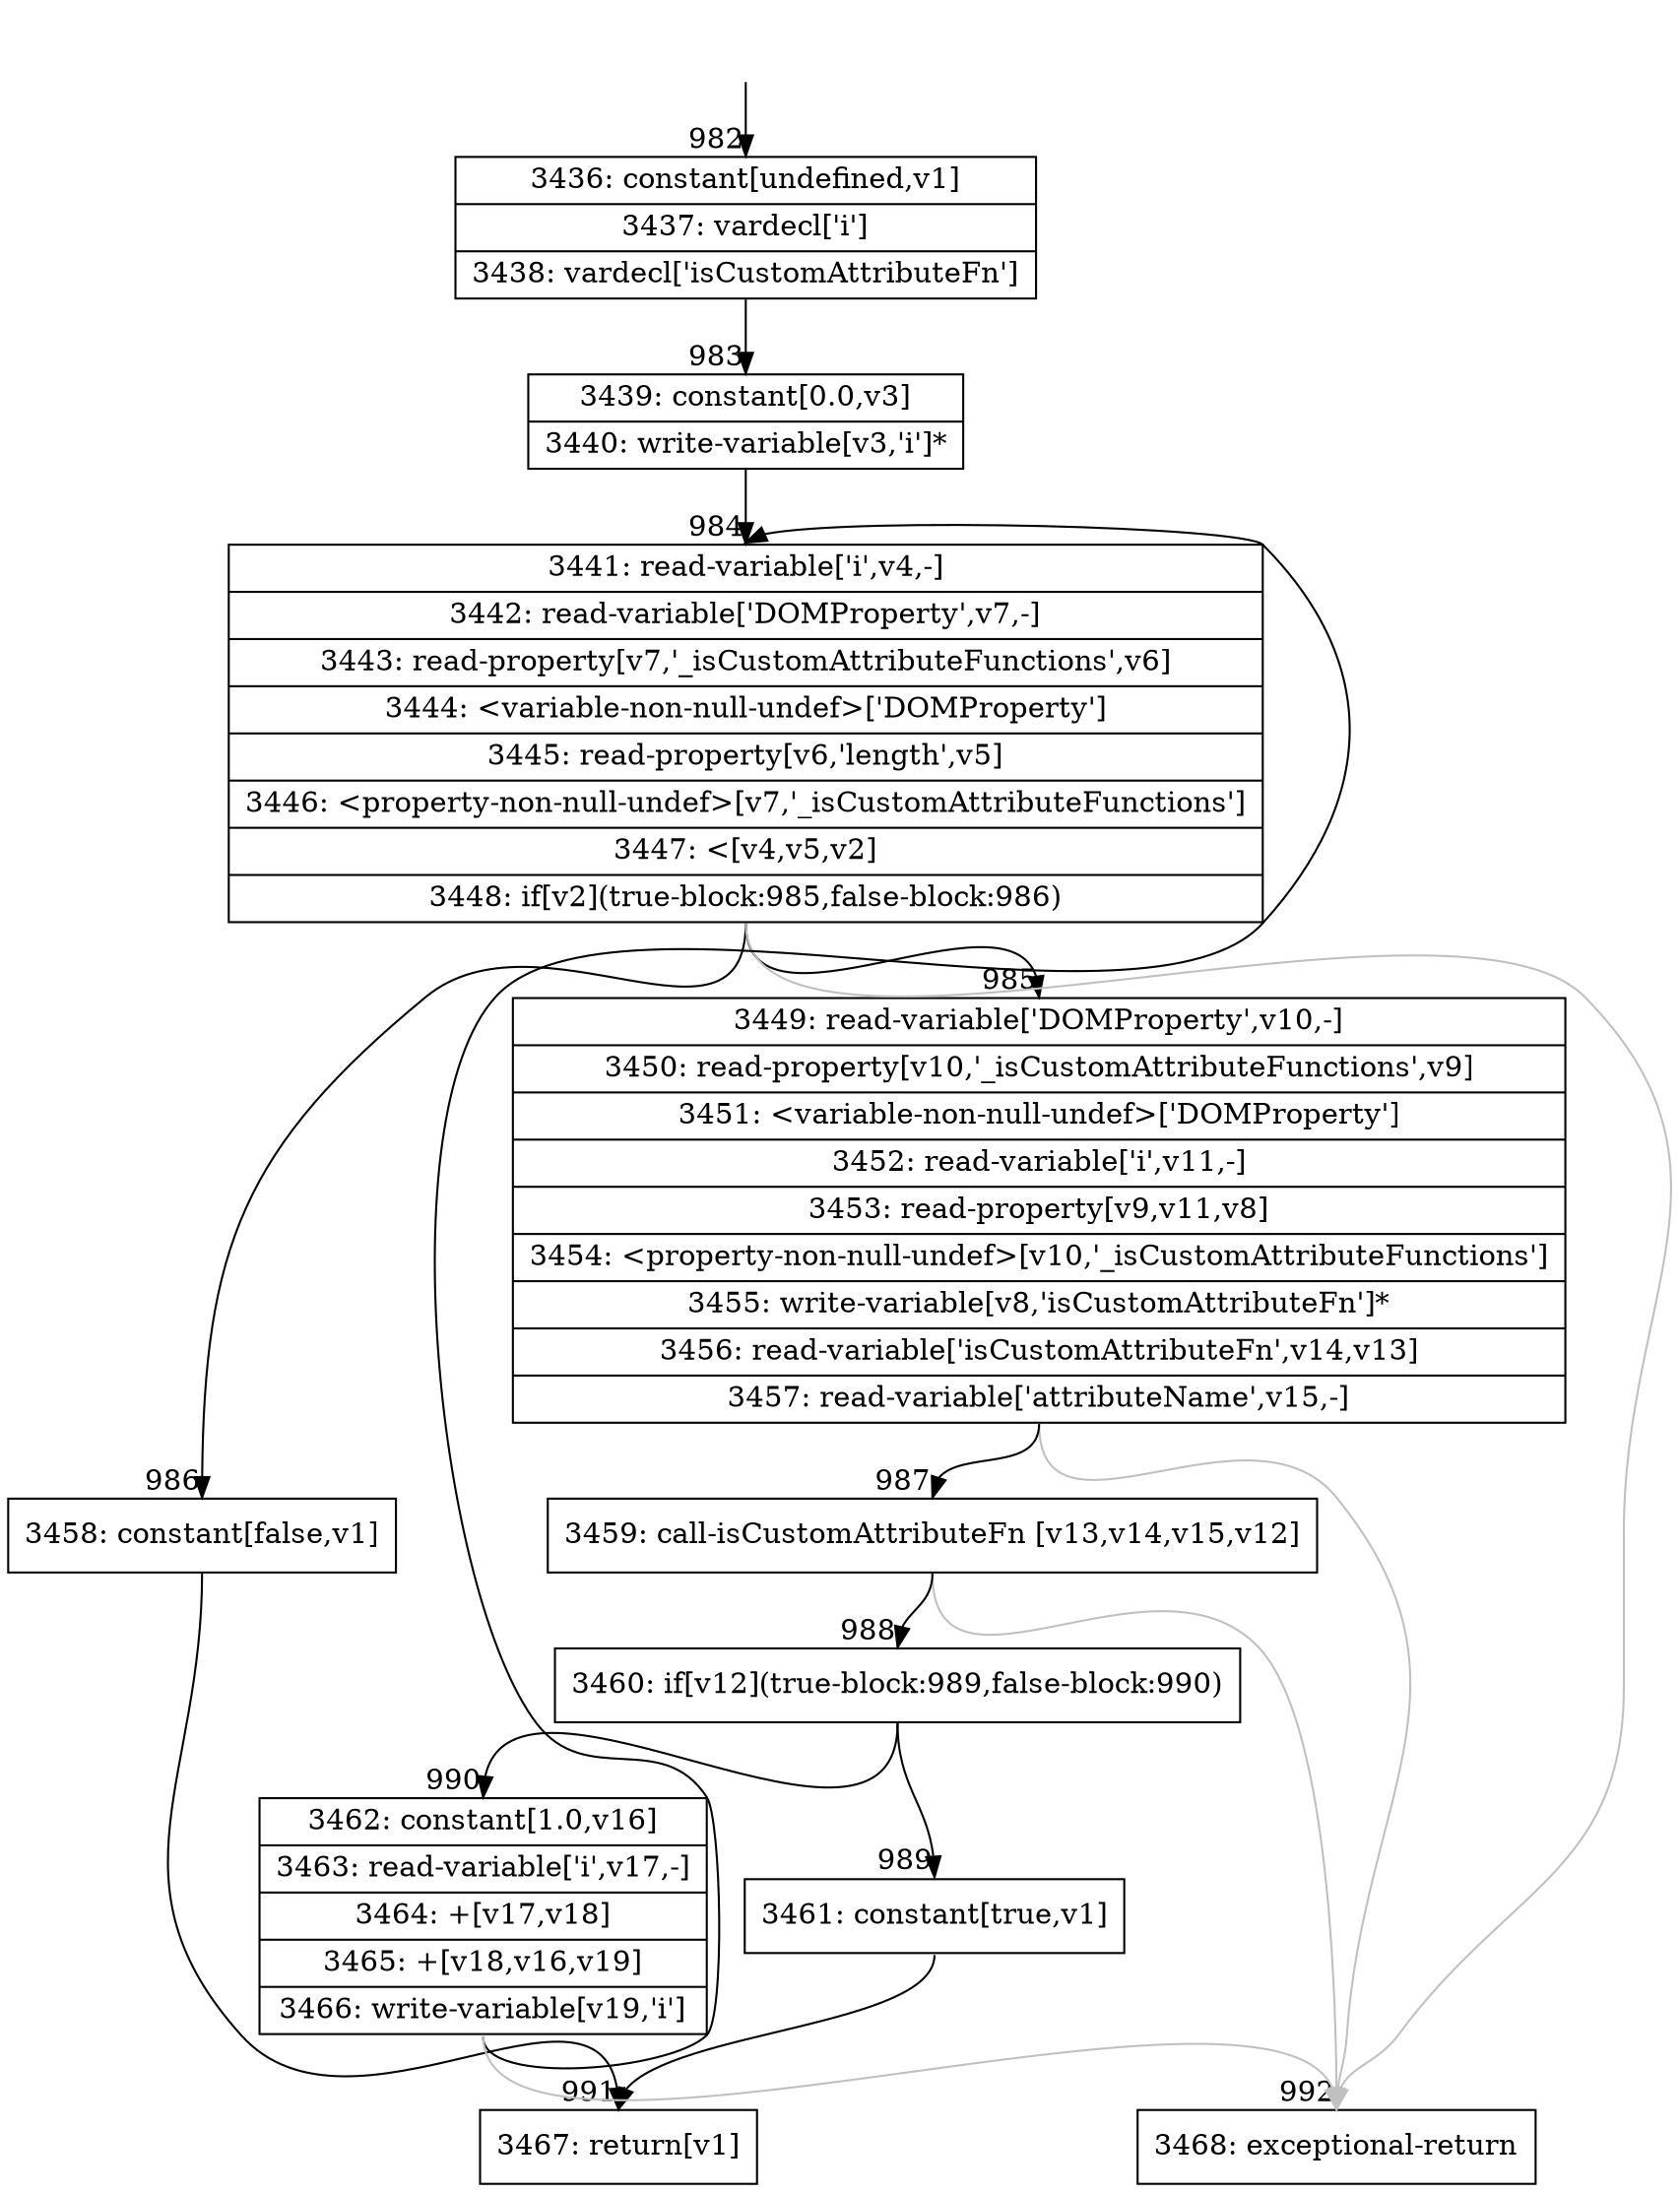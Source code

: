 digraph {
rankdir="TD"
BB_entry68[shape=none,label=""];
BB_entry68 -> BB982 [tailport=s, headport=n, headlabel="    982"]
BB982 [shape=record label="{3436: constant[undefined,v1]|3437: vardecl['i']|3438: vardecl['isCustomAttributeFn']}" ] 
BB982 -> BB983 [tailport=s, headport=n, headlabel="      983"]
BB983 [shape=record label="{3439: constant[0.0,v3]|3440: write-variable[v3,'i']*}" ] 
BB983 -> BB984 [tailport=s, headport=n, headlabel="      984"]
BB984 [shape=record label="{3441: read-variable['i',v4,-]|3442: read-variable['DOMProperty',v7,-]|3443: read-property[v7,'_isCustomAttributeFunctions',v6]|3444: \<variable-non-null-undef\>['DOMProperty']|3445: read-property[v6,'length',v5]|3446: \<property-non-null-undef\>[v7,'_isCustomAttributeFunctions']|3447: \<[v4,v5,v2]|3448: if[v2](true-block:985,false-block:986)}" ] 
BB984 -> BB985 [tailport=s, headport=n, headlabel="      985"]
BB984 -> BB986 [tailport=s, headport=n, headlabel="      986"]
BB984 -> BB992 [tailport=s, headport=n, color=gray, headlabel="      992"]
BB985 [shape=record label="{3449: read-variable['DOMProperty',v10,-]|3450: read-property[v10,'_isCustomAttributeFunctions',v9]|3451: \<variable-non-null-undef\>['DOMProperty']|3452: read-variable['i',v11,-]|3453: read-property[v9,v11,v8]|3454: \<property-non-null-undef\>[v10,'_isCustomAttributeFunctions']|3455: write-variable[v8,'isCustomAttributeFn']*|3456: read-variable['isCustomAttributeFn',v14,v13]|3457: read-variable['attributeName',v15,-]}" ] 
BB985 -> BB987 [tailport=s, headport=n, headlabel="      987"]
BB985 -> BB992 [tailport=s, headport=n, color=gray]
BB986 [shape=record label="{3458: constant[false,v1]}" ] 
BB986 -> BB991 [tailport=s, headport=n, headlabel="      991"]
BB987 [shape=record label="{3459: call-isCustomAttributeFn [v13,v14,v15,v12]}" ] 
BB987 -> BB988 [tailport=s, headport=n, headlabel="      988"]
BB987 -> BB992 [tailport=s, headport=n, color=gray]
BB988 [shape=record label="{3460: if[v12](true-block:989,false-block:990)}" ] 
BB988 -> BB989 [tailport=s, headport=n, headlabel="      989"]
BB988 -> BB990 [tailport=s, headport=n, headlabel="      990"]
BB989 [shape=record label="{3461: constant[true,v1]}" ] 
BB989 -> BB991 [tailport=s, headport=n]
BB990 [shape=record label="{3462: constant[1.0,v16]|3463: read-variable['i',v17,-]|3464: +[v17,v18]|3465: +[v18,v16,v19]|3466: write-variable[v19,'i']}" ] 
BB990 -> BB984 [tailport=s, headport=n]
BB990 -> BB992 [tailport=s, headport=n, color=gray]
BB991 [shape=record label="{3467: return[v1]}" ] 
BB992 [shape=record label="{3468: exceptional-return}" ] 
//#$~ 1890
}
